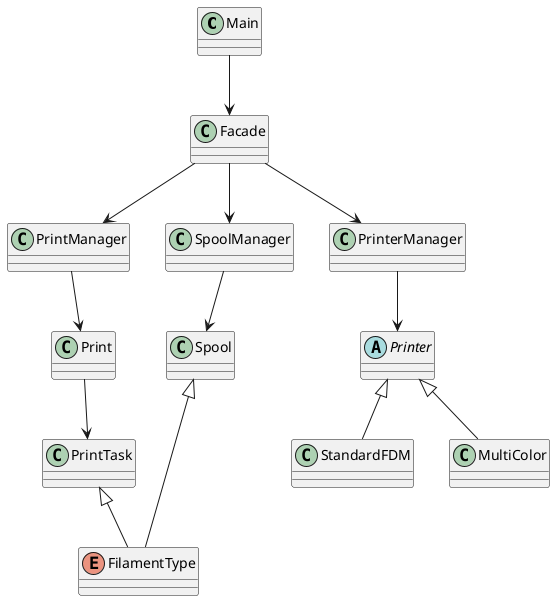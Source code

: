 @startuml
'https://plantuml.com/sequence-diagram

class Main{}
class Facade{}
class PrintManager{}
class SpoolManager{}
class PrinterManager{}
abstract class Printer{}
class Spool{}
class Print{}
class StandardFDM{}
class MultiColor{}
class PrintTask{}
enum FilamentType{}


Main -down-> Facade

Facade -down-> PrintManager
PrintManager -down-> Print
Print -down-> PrintTask
PrintTask <|-- FilamentType

Facade -down-> SpoolManager
SpoolManager -down-> Spool
Spool <|-- FilamentType

Facade -down-> PrinterManager
PrinterManager -down-> Printer
Printer <|-- StandardFDM
Printer <|-- MultiColor




@enduml